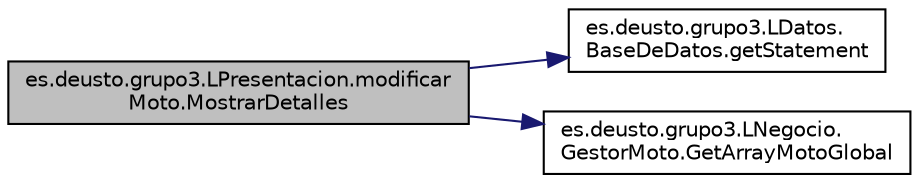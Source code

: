 digraph "es.deusto.grupo3.LPresentacion.modificarMoto.MostrarDetalles"
{
  edge [fontname="Helvetica",fontsize="10",labelfontname="Helvetica",labelfontsize="10"];
  node [fontname="Helvetica",fontsize="10",shape=record];
  rankdir="LR";
  Node25 [label="es.deusto.grupo3.LPresentacion.modificar\lMoto.MostrarDetalles",height=0.2,width=0.4,color="black", fillcolor="grey75", style="filled", fontcolor="black"];
  Node25 -> Node26 [color="midnightblue",fontsize="10",style="solid",fontname="Helvetica"];
  Node26 [label="es.deusto.grupo3.LDatos.\lBaseDeDatos.getStatement",height=0.2,width=0.4,color="black", fillcolor="white", style="filled",URL="$classes_1_1deusto_1_1grupo3_1_1_l_datos_1_1_base_de_datos.html#a9657b1feb4c9852ab9d5f438239cb7b4"];
  Node25 -> Node27 [color="midnightblue",fontsize="10",style="solid",fontname="Helvetica"];
  Node27 [label="es.deusto.grupo3.LNegocio.\lGestorMoto.GetArrayMotoGlobal",height=0.2,width=0.4,color="black", fillcolor="white", style="filled",URL="$classes_1_1deusto_1_1grupo3_1_1_l_negocio_1_1_gestor_moto.html#a6dd9fd47cd6f09fd73d87a8f003bb521"];
}
